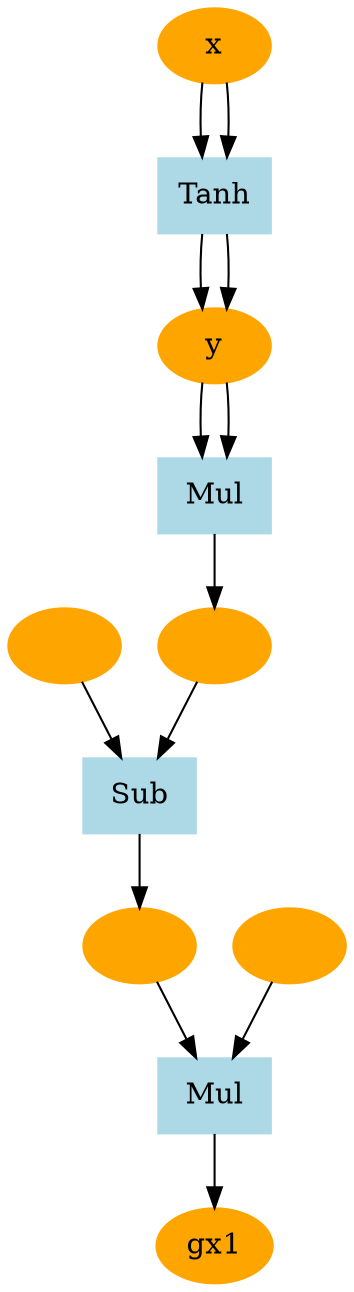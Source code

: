 digraph g {
2592513260040 [label="gx1", color=orange, style=filled]
2592513259720 [label="Mul", color=lightblue, style=filled, shape=box]
2592513259848 -> 2592513259720
2592513259976 -> 2592513259720
2592513259720 -> 2592513260040
2592513259848 [label="", color=orange, style=filled]
2592513259976 [label="", color=orange, style=filled]
2592513257928 [label="Sub", color=lightblue, style=filled, shape=box]
2592513259784 -> 2592513257928
2592513259592 -> 2592513257928
2592513257928 -> 2592513259848
2592513259784 [label="", color=orange, style=filled]
2592513259592 [label="", color=orange, style=filled]
2592513257608 [label="Mul", color=lightblue, style=filled, shape=box]
2592513258888 -> 2592513257608
2592513258888 -> 2592513257608
2592513257608 -> 2592513259592
2592513258888 [label="y", color=orange, style=filled]
2592513258888 [label="y", color=orange, style=filled]
2592237879176 [label="Tanh", color=lightblue, style=filled, shape=box]
2592238199944 -> 2592237879176
2592237879176 -> 2592513258888
2592238199944 [label="x", color=orange, style=filled]
2592237879176 [label="Tanh", color=lightblue, style=filled, shape=box]
2592238199944 -> 2592237879176
2592237879176 -> 2592513258888
2592238199944 [label="x", color=orange, style=filled]
}